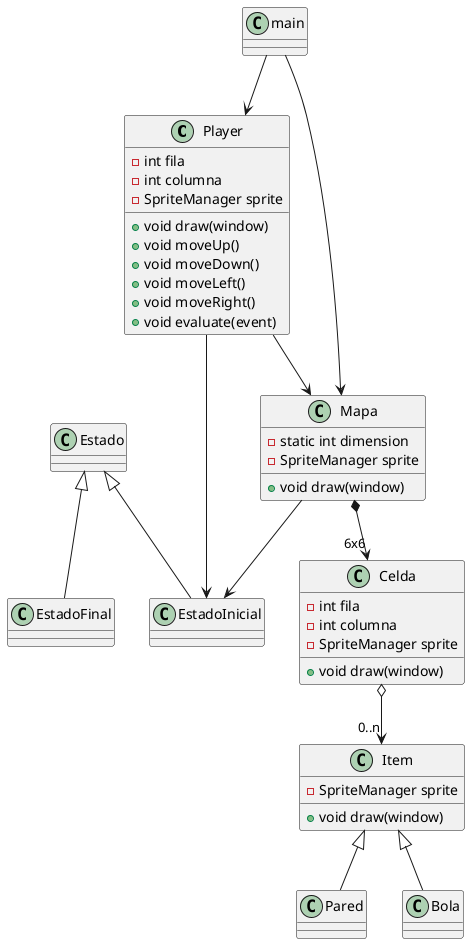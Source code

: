 @startuml Mapa

class Player {
    +void draw(window)
    +void moveUp()
    +void moveDown()
    +void moveLeft()
    +void moveRight()
    +void evaluate(event)
    -int fila
    -int columna
    -SpriteManager sprite
}

class Mapa {
    +void draw(window)
    -static int dimension
    -SpriteManager sprite
}

class Celda {
    +void draw(window)
    -int fila
    -int columna
    -SpriteManager sprite
}

class Item {
    +void draw(window)
    -SpriteManager sprite
}

Player --> EstadoInicial
Player --> Mapa
main --> Mapa
main --> Player

Mapa *--> "6x6" Celda
Celda o--> "0..n" Item
Item <|-- Pared
Item <|-- Bola

Mapa --> EstadoInicial
Estado <|-- EstadoInicial
Estado <|-- EstadoFinal

@enduml